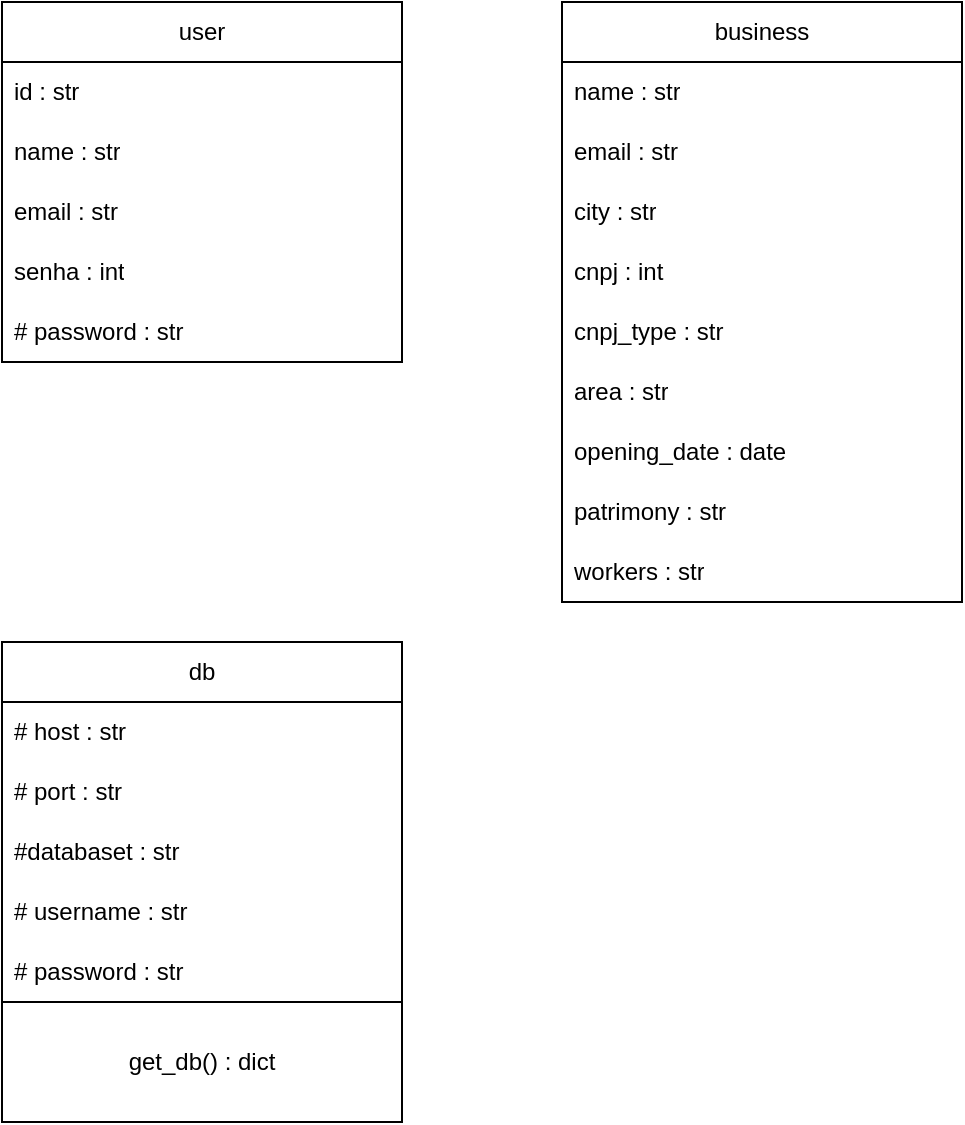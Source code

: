 <mxfile version="26.2.4">
  <diagram name="Página-1" id="LGBZoB4abpYSSMKbeR95">
    <mxGraphModel dx="572" dy="343" grid="1" gridSize="10" guides="1" tooltips="1" connect="1" arrows="1" fold="1" page="1" pageScale="1" pageWidth="827" pageHeight="1169" math="0" shadow="0">
      <root>
        <mxCell id="0" />
        <mxCell id="1" parent="0" />
        <mxCell id="0dcrFUQ3EQhG1Okmo04G-1" value="db" style="swimlane;fontStyle=0;childLayout=stackLayout;horizontal=1;startSize=30;horizontalStack=0;resizeParent=1;resizeParentMax=0;resizeLast=0;collapsible=1;marginBottom=0;whiteSpace=wrap;html=1;" vertex="1" parent="1">
          <mxGeometry x="280" y="400" width="200" height="180" as="geometry" />
        </mxCell>
        <mxCell id="0dcrFUQ3EQhG1Okmo04G-2" value="# host : str" style="text;strokeColor=none;fillColor=none;align=left;verticalAlign=middle;spacingLeft=4;spacingRight=4;overflow=hidden;points=[[0,0.5],[1,0.5]];portConstraint=eastwest;rotatable=0;whiteSpace=wrap;html=1;" vertex="1" parent="0dcrFUQ3EQhG1Okmo04G-1">
          <mxGeometry y="30" width="200" height="30" as="geometry" />
        </mxCell>
        <mxCell id="0dcrFUQ3EQhG1Okmo04G-3" value="# port : str" style="text;strokeColor=none;fillColor=none;align=left;verticalAlign=middle;spacingLeft=4;spacingRight=4;overflow=hidden;points=[[0,0.5],[1,0.5]];portConstraint=eastwest;rotatable=0;whiteSpace=wrap;html=1;" vertex="1" parent="0dcrFUQ3EQhG1Okmo04G-1">
          <mxGeometry y="60" width="200" height="30" as="geometry" />
        </mxCell>
        <mxCell id="0dcrFUQ3EQhG1Okmo04G-5" value="#databaset : str" style="text;strokeColor=none;fillColor=none;align=left;verticalAlign=middle;spacingLeft=4;spacingRight=4;overflow=hidden;points=[[0,0.5],[1,0.5]];portConstraint=eastwest;rotatable=0;whiteSpace=wrap;html=1;" vertex="1" parent="0dcrFUQ3EQhG1Okmo04G-1">
          <mxGeometry y="90" width="200" height="30" as="geometry" />
        </mxCell>
        <mxCell id="0dcrFUQ3EQhG1Okmo04G-6" value="# username : str" style="text;strokeColor=none;fillColor=none;align=left;verticalAlign=middle;spacingLeft=4;spacingRight=4;overflow=hidden;points=[[0,0.5],[1,0.5]];portConstraint=eastwest;rotatable=0;whiteSpace=wrap;html=1;" vertex="1" parent="0dcrFUQ3EQhG1Okmo04G-1">
          <mxGeometry y="120" width="200" height="30" as="geometry" />
        </mxCell>
        <mxCell id="0dcrFUQ3EQhG1Okmo04G-7" value="# password : str" style="text;strokeColor=none;fillColor=none;align=left;verticalAlign=middle;spacingLeft=4;spacingRight=4;overflow=hidden;points=[[0,0.5],[1,0.5]];portConstraint=eastwest;rotatable=0;whiteSpace=wrap;html=1;" vertex="1" parent="0dcrFUQ3EQhG1Okmo04G-1">
          <mxGeometry y="150" width="200" height="30" as="geometry" />
        </mxCell>
        <mxCell id="0dcrFUQ3EQhG1Okmo04G-10" value="get_db() : dict" style="rounded=0;whiteSpace=wrap;html=1;" vertex="1" parent="1">
          <mxGeometry x="280" y="580" width="200" height="60" as="geometry" />
        </mxCell>
        <mxCell id="0dcrFUQ3EQhG1Okmo04G-11" value="user" style="swimlane;fontStyle=0;childLayout=stackLayout;horizontal=1;startSize=30;horizontalStack=0;resizeParent=1;resizeParentMax=0;resizeLast=0;collapsible=1;marginBottom=0;whiteSpace=wrap;html=1;" vertex="1" parent="1">
          <mxGeometry x="280" y="80" width="200" height="180" as="geometry" />
        </mxCell>
        <mxCell id="0dcrFUQ3EQhG1Okmo04G-27" value="id : str" style="text;strokeColor=none;fillColor=none;align=left;verticalAlign=middle;spacingLeft=4;spacingRight=4;overflow=hidden;points=[[0,0.5],[1,0.5]];portConstraint=eastwest;rotatable=0;whiteSpace=wrap;html=1;" vertex="1" parent="0dcrFUQ3EQhG1Okmo04G-11">
          <mxGeometry y="30" width="200" height="30" as="geometry" />
        </mxCell>
        <mxCell id="0dcrFUQ3EQhG1Okmo04G-12" value="name : str" style="text;strokeColor=none;fillColor=none;align=left;verticalAlign=middle;spacingLeft=4;spacingRight=4;overflow=hidden;points=[[0,0.5],[1,0.5]];portConstraint=eastwest;rotatable=0;whiteSpace=wrap;html=1;" vertex="1" parent="0dcrFUQ3EQhG1Okmo04G-11">
          <mxGeometry y="60" width="200" height="30" as="geometry" />
        </mxCell>
        <mxCell id="0dcrFUQ3EQhG1Okmo04G-13" value="email : str" style="text;strokeColor=none;fillColor=none;align=left;verticalAlign=middle;spacingLeft=4;spacingRight=4;overflow=hidden;points=[[0,0.5],[1,0.5]];portConstraint=eastwest;rotatable=0;whiteSpace=wrap;html=1;" vertex="1" parent="0dcrFUQ3EQhG1Okmo04G-11">
          <mxGeometry y="90" width="200" height="30" as="geometry" />
        </mxCell>
        <mxCell id="0dcrFUQ3EQhG1Okmo04G-15" value="senha : int" style="text;strokeColor=none;fillColor=none;align=left;verticalAlign=middle;spacingLeft=4;spacingRight=4;overflow=hidden;points=[[0,0.5],[1,0.5]];portConstraint=eastwest;rotatable=0;whiteSpace=wrap;html=1;" vertex="1" parent="0dcrFUQ3EQhG1Okmo04G-11">
          <mxGeometry y="120" width="200" height="30" as="geometry" />
        </mxCell>
        <mxCell id="0dcrFUQ3EQhG1Okmo04G-16" value="# password : str" style="text;strokeColor=none;fillColor=none;align=left;verticalAlign=middle;spacingLeft=4;spacingRight=4;overflow=hidden;points=[[0,0.5],[1,0.5]];portConstraint=eastwest;rotatable=0;whiteSpace=wrap;html=1;" vertex="1" parent="0dcrFUQ3EQhG1Okmo04G-11">
          <mxGeometry y="150" width="200" height="30" as="geometry" />
        </mxCell>
        <mxCell id="0dcrFUQ3EQhG1Okmo04G-17" value="business" style="swimlane;fontStyle=0;childLayout=stackLayout;horizontal=1;startSize=30;horizontalStack=0;resizeParent=1;resizeParentMax=0;resizeLast=0;collapsible=1;marginBottom=0;whiteSpace=wrap;html=1;" vertex="1" parent="1">
          <mxGeometry x="560" y="80" width="200" height="300" as="geometry" />
        </mxCell>
        <mxCell id="0dcrFUQ3EQhG1Okmo04G-18" value="name : str" style="text;strokeColor=none;fillColor=none;align=left;verticalAlign=middle;spacingLeft=4;spacingRight=4;overflow=hidden;points=[[0,0.5],[1,0.5]];portConstraint=eastwest;rotatable=0;whiteSpace=wrap;html=1;" vertex="1" parent="0dcrFUQ3EQhG1Okmo04G-17">
          <mxGeometry y="30" width="200" height="30" as="geometry" />
        </mxCell>
        <mxCell id="0dcrFUQ3EQhG1Okmo04G-19" value="email : str" style="text;strokeColor=none;fillColor=none;align=left;verticalAlign=middle;spacingLeft=4;spacingRight=4;overflow=hidden;points=[[0,0.5],[1,0.5]];portConstraint=eastwest;rotatable=0;whiteSpace=wrap;html=1;" vertex="1" parent="0dcrFUQ3EQhG1Okmo04G-17">
          <mxGeometry y="60" width="200" height="30" as="geometry" />
        </mxCell>
        <mxCell id="0dcrFUQ3EQhG1Okmo04G-29" value="city : str" style="text;strokeColor=none;fillColor=none;align=left;verticalAlign=middle;spacingLeft=4;spacingRight=4;overflow=hidden;points=[[0,0.5],[1,0.5]];portConstraint=eastwest;rotatable=0;whiteSpace=wrap;html=1;" vertex="1" parent="0dcrFUQ3EQhG1Okmo04G-17">
          <mxGeometry y="90" width="200" height="30" as="geometry" />
        </mxCell>
        <mxCell id="0dcrFUQ3EQhG1Okmo04G-20" value="cnpj : int" style="text;strokeColor=none;fillColor=none;align=left;verticalAlign=middle;spacingLeft=4;spacingRight=4;overflow=hidden;points=[[0,0.5],[1,0.5]];portConstraint=eastwest;rotatable=0;whiteSpace=wrap;html=1;" vertex="1" parent="0dcrFUQ3EQhG1Okmo04G-17">
          <mxGeometry y="120" width="200" height="30" as="geometry" />
        </mxCell>
        <mxCell id="0dcrFUQ3EQhG1Okmo04G-26" value="cnpj_type : str" style="text;strokeColor=none;fillColor=none;align=left;verticalAlign=middle;spacingLeft=4;spacingRight=4;overflow=hidden;points=[[0,0.5],[1,0.5]];portConstraint=eastwest;rotatable=0;whiteSpace=wrap;html=1;" vertex="1" parent="0dcrFUQ3EQhG1Okmo04G-17">
          <mxGeometry y="150" width="200" height="30" as="geometry" />
        </mxCell>
        <mxCell id="0dcrFUQ3EQhG1Okmo04G-23" value="area : str" style="text;strokeColor=none;fillColor=none;align=left;verticalAlign=middle;spacingLeft=4;spacingRight=4;overflow=hidden;points=[[0,0.5],[1,0.5]];portConstraint=eastwest;rotatable=0;whiteSpace=wrap;html=1;" vertex="1" parent="0dcrFUQ3EQhG1Okmo04G-17">
          <mxGeometry y="180" width="200" height="30" as="geometry" />
        </mxCell>
        <mxCell id="0dcrFUQ3EQhG1Okmo04G-22" value="opening_date : date" style="text;strokeColor=none;fillColor=none;align=left;verticalAlign=middle;spacingLeft=4;spacingRight=4;overflow=hidden;points=[[0,0.5],[1,0.5]];portConstraint=eastwest;rotatable=0;whiteSpace=wrap;html=1;" vertex="1" parent="0dcrFUQ3EQhG1Okmo04G-17">
          <mxGeometry y="210" width="200" height="30" as="geometry" />
        </mxCell>
        <mxCell id="0dcrFUQ3EQhG1Okmo04G-24" value="patrimony : str" style="text;strokeColor=none;fillColor=none;align=left;verticalAlign=middle;spacingLeft=4;spacingRight=4;overflow=hidden;points=[[0,0.5],[1,0.5]];portConstraint=eastwest;rotatable=0;whiteSpace=wrap;html=1;" vertex="1" parent="0dcrFUQ3EQhG1Okmo04G-17">
          <mxGeometry y="240" width="200" height="30" as="geometry" />
        </mxCell>
        <mxCell id="0dcrFUQ3EQhG1Okmo04G-28" value="workers : str" style="text;strokeColor=none;fillColor=none;align=left;verticalAlign=middle;spacingLeft=4;spacingRight=4;overflow=hidden;points=[[0,0.5],[1,0.5]];portConstraint=eastwest;rotatable=0;whiteSpace=wrap;html=1;" vertex="1" parent="0dcrFUQ3EQhG1Okmo04G-17">
          <mxGeometry y="270" width="200" height="30" as="geometry" />
        </mxCell>
      </root>
    </mxGraphModel>
  </diagram>
</mxfile>
